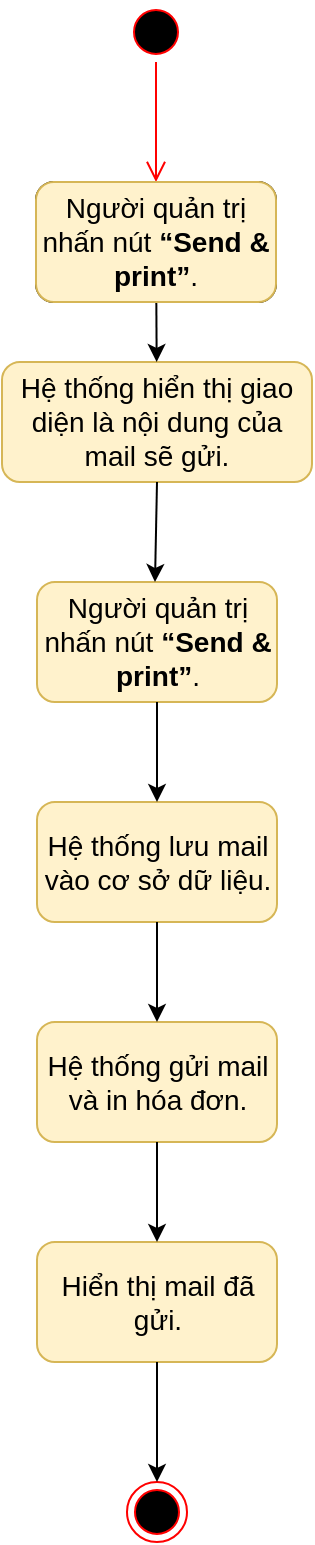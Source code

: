 <mxfile version="20.5.3" type="device"><diagram id="B4HwANMOPAXw8I0JZAsr" name="Page-1"><mxGraphModel dx="1635" dy="913" grid="1" gridSize="10" guides="1" tooltips="1" connect="1" arrows="1" fold="1" page="1" pageScale="1" pageWidth="850" pageHeight="1100" math="0" shadow="0"><root><mxCell id="0"/><mxCell id="1" parent="0"/><mxCell id="rixGgHd7AVjFjqTQ6oWV-1" value="" style="ellipse;html=1;shape=startState;fillColor=#000000;strokeColor=#ff0000;fontSize=14;" parent="1" vertex="1"><mxGeometry x="409" y="230" width="30" height="30" as="geometry"/></mxCell><mxCell id="rixGgHd7AVjFjqTQ6oWV-2" value="" style="edgeStyle=orthogonalEdgeStyle;html=1;verticalAlign=bottom;endArrow=open;endSize=8;strokeColor=#ff0000;rounded=0;fontSize=14;" parent="1" source="rixGgHd7AVjFjqTQ6oWV-1" edge="1"><mxGeometry relative="1" as="geometry"><mxPoint x="424" y="320" as="targetPoint"/></mxGeometry></mxCell><mxCell id="rixGgHd7AVjFjqTQ6oWV-3" value="&lt;b id=&quot;docs-internal-guid-80a012f3-7fff-2497-04d5-253ea927c7e8&quot; style=&quot;font-weight: normal; font-size: 14px;&quot;&gt;&lt;span style=&quot;font-size: 14px; font-family: Calibri, sans-serif; color: rgb(0, 0, 0); background-color: transparent; font-weight: 400; font-style: normal; font-variant: normal; text-decoration: none; vertical-align: baseline;&quot;&gt;Nhấn nút &lt;/span&gt;&lt;span style=&quot;font-size: 14px; font-family: Calibri, sans-serif; color: rgb(0, 0, 0); background-color: transparent; font-weight: 700; font-style: normal; font-variant: normal; text-decoration: none; vertical-align: baseline;&quot;&gt;“Send &amp;amp; print”&lt;/span&gt;&lt;span style=&quot;font-size: 14px; font-family: Calibri, sans-serif; color: rgb(0, 0, 0); background-color: transparent; font-weight: 400; font-style: normal; font-variant: normal; text-decoration: none; vertical-align: baseline;&quot;&gt;.&lt;/span&gt;&lt;/b&gt;" style="rounded=1;whiteSpace=wrap;html=1;fontSize=14;" parent="1" vertex="1"><mxGeometry x="364" y="320" width="120" height="60" as="geometry"/></mxCell><mxCell id="rixGgHd7AVjFjqTQ6oWV-4" value="&lt;span id=&quot;docs-internal-guid-194e286c-7fff-5b6e-fd9a-d2ca1af172c4&quot; style=&quot;font-size: 14px;&quot;&gt;&lt;p style=&quot;line-height: 1.2; margin-top: 0pt; margin-bottom: 0pt; font-size: 14px;&quot; dir=&quot;ltr&quot;&gt;&lt;span style=&quot;font-size: 14px; font-family: Calibri, sans-serif; background-color: transparent; font-variant-numeric: normal; font-variant-east-asian: normal; vertical-align: baseline;&quot;&gt;Hệ thống hiển thị giao diện là nội dung của mail sẽ gửi.&lt;/span&gt;&lt;/p&gt;&lt;/span&gt;" style="rounded=1;whiteSpace=wrap;html=1;fillColor=#fff2cc;strokeColor=#d6b656;fontSize=14;" parent="1" vertex="1"><mxGeometry x="347" y="410" width="155" height="60" as="geometry"/></mxCell><mxCell id="rixGgHd7AVjFjqTQ6oWV-5" value="&lt;span id=&quot;docs-internal-guid-e382c6a4-7fff-786b-9222-a47414083e00&quot; style=&quot;font-size: 14px;&quot;&gt;&lt;span style=&quot;font-size: 14px; font-family: Calibri, sans-serif; background-color: transparent; font-variant-numeric: normal; font-variant-east-asian: normal; vertical-align: baseline;&quot;&gt;Người quản trị nhấn nút &lt;/span&gt;&lt;span style=&quot;font-size: 14px; font-family: Calibri, sans-serif; background-color: transparent; font-weight: 700; font-variant-numeric: normal; font-variant-east-asian: normal; vertical-align: baseline;&quot;&gt;“Send &amp;amp; print”&lt;/span&gt;&lt;span style=&quot;font-size: 14px; font-family: Calibri, sans-serif; background-color: transparent; font-variant-numeric: normal; font-variant-east-asian: normal; vertical-align: baseline;&quot;&gt;.&lt;/span&gt;&lt;/span&gt;" style="rounded=1;whiteSpace=wrap;html=1;fillColor=#fff2cc;strokeColor=#d6b656;fontSize=14;" parent="1" vertex="1"><mxGeometry x="364.5" y="520" width="120" height="60" as="geometry"/></mxCell><mxCell id="rixGgHd7AVjFjqTQ6oWV-7" value="" style="ellipse;html=1;shape=endState;fillColor=#000000;strokeColor=#ff0000;fontSize=14;" parent="1" vertex="1"><mxGeometry x="409.5" y="970" width="30" height="30" as="geometry"/></mxCell><mxCell id="rixGgHd7AVjFjqTQ6oWV-8" value="" style="endArrow=classic;html=1;rounded=0;fontSize=14;" parent="1" source="rixGgHd7AVjFjqTQ6oWV-3" target="rixGgHd7AVjFjqTQ6oWV-4" edge="1"><mxGeometry width="50" height="50" relative="1" as="geometry"><mxPoint x="99" y="410" as="sourcePoint"/><mxPoint x="149" y="360" as="targetPoint"/></mxGeometry></mxCell><mxCell id="rixGgHd7AVjFjqTQ6oWV-13" value="&lt;b id=&quot;docs-internal-guid-80a012f3-7fff-2497-04d5-253ea927c7e8&quot; style=&quot;font-weight: normal; font-size: 14px;&quot;&gt;&lt;span style=&quot;font-size: 14px; font-family: Calibri, sans-serif; color: rgb(0, 0, 0); background-color: transparent; font-weight: 400; font-style: normal; font-variant: normal; text-decoration: none; vertical-align: baseline;&quot;&gt;Người quản trị nhấn nút &lt;/span&gt;&lt;span style=&quot;font-size: 14px; font-family: Calibri, sans-serif; color: rgb(0, 0, 0); background-color: transparent; font-weight: 700; font-style: normal; font-variant: normal; text-decoration: none; vertical-align: baseline;&quot;&gt;“Send &amp;amp; print”&lt;/span&gt;&lt;span style=&quot;font-size: 14px; font-family: Calibri, sans-serif; color: rgb(0, 0, 0); background-color: transparent; font-weight: 400; font-style: normal; font-variant: normal; text-decoration: none; vertical-align: baseline;&quot;&gt;.&lt;/span&gt;&lt;/b&gt;" style="rounded=1;whiteSpace=wrap;html=1;fillColor=#fff2cc;strokeColor=#d6b656;fontSize=14;" parent="1" vertex="1"><mxGeometry x="364" y="320" width="120" height="60" as="geometry"/></mxCell><mxCell id="v5uRd4PciWPqWfPhGzWx-5" value="&lt;span id=&quot;docs-internal-guid-04881a39-7fff-684d-115a-eeb07ab03907&quot; style=&quot;font-size: 14px;&quot;&gt;&lt;span style=&quot;font-size: 14px; font-family: Calibri, sans-serif; background-color: transparent; font-variant-numeric: normal; font-variant-east-asian: normal; vertical-align: baseline;&quot;&gt;Hệ thống lưu mail vào cơ sở dữ liệu.&lt;/span&gt;&lt;/span&gt;" style="rounded=1;whiteSpace=wrap;html=1;fontSize=14;fillColor=#fff2cc;strokeColor=#d6b656;" parent="1" vertex="1"><mxGeometry x="364.5" y="630" width="120" height="60" as="geometry"/></mxCell><mxCell id="v5uRd4PciWPqWfPhGzWx-6" value="" style="endArrow=classic;html=1;rounded=0;entryX=0.5;entryY=0;entryDx=0;entryDy=0;exitX=0.5;exitY=1;exitDx=0;exitDy=0;fontSize=14;" parent="1" source="rixGgHd7AVjFjqTQ6oWV-4" edge="1"><mxGeometry width="50" height="50" relative="1" as="geometry"><mxPoint x="419" y="560" as="sourcePoint"/><mxPoint x="423.5" y="520" as="targetPoint"/></mxGeometry></mxCell><mxCell id="v5uRd4PciWPqWfPhGzWx-7" value="&lt;span id=&quot;docs-internal-guid-ce0d4c97-7fff-1398-4624-fcc7cd17293f&quot; style=&quot;font-size: 14px;&quot;&gt;&lt;span style=&quot;font-size: 14px; font-family: Calibri, sans-serif; background-color: transparent; font-variant-numeric: normal; font-variant-east-asian: normal; vertical-align: baseline;&quot;&gt;Hệ thống gửi mail và in hóa đơn.&lt;/span&gt;&lt;/span&gt;" style="rounded=1;whiteSpace=wrap;html=1;fontSize=14;fillColor=#fff2cc;strokeColor=#d6b656;" parent="1" vertex="1"><mxGeometry x="364.5" y="740" width="120" height="60" as="geometry"/></mxCell><mxCell id="v5uRd4PciWPqWfPhGzWx-9" value="&lt;span id=&quot;docs-internal-guid-e36269f1-7fff-524c-f841-ce37687a629f&quot; style=&quot;font-size: 14px;&quot;&gt;&lt;span style=&quot;font-size: 14px; font-family: Calibri, sans-serif; background-color: transparent; font-variant-numeric: normal; font-variant-east-asian: normal; vertical-align: baseline;&quot;&gt;Hiển thị mail đã gửi.&lt;/span&gt;&lt;/span&gt;" style="rounded=1;whiteSpace=wrap;html=1;fontSize=14;fillColor=#fff2cc;strokeColor=#d6b656;" parent="1" vertex="1"><mxGeometry x="364.5" y="850" width="120" height="60" as="geometry"/></mxCell><mxCell id="v5uRd4PciWPqWfPhGzWx-10" value="" style="endArrow=classic;html=1;rounded=0;exitX=0.5;exitY=1;exitDx=0;exitDy=0;entryX=0.5;entryY=0;entryDx=0;entryDy=0;fontSize=14;" parent="1" source="rixGgHd7AVjFjqTQ6oWV-5" target="v5uRd4PciWPqWfPhGzWx-5" edge="1"><mxGeometry width="50" height="50" relative="1" as="geometry"><mxPoint x="480" y="640" as="sourcePoint"/><mxPoint x="530" y="590" as="targetPoint"/></mxGeometry></mxCell><mxCell id="v5uRd4PciWPqWfPhGzWx-11" value="" style="endArrow=classic;html=1;rounded=0;exitX=0.5;exitY=1;exitDx=0;exitDy=0;entryX=0.5;entryY=0;entryDx=0;entryDy=0;fontSize=14;" parent="1" source="v5uRd4PciWPqWfPhGzWx-5" target="v5uRd4PciWPqWfPhGzWx-7" edge="1"><mxGeometry width="50" height="50" relative="1" as="geometry"><mxPoint x="420" y="770" as="sourcePoint"/><mxPoint x="470" y="720" as="targetPoint"/></mxGeometry></mxCell><mxCell id="v5uRd4PciWPqWfPhGzWx-12" value="" style="endArrow=classic;html=1;rounded=0;exitX=0.5;exitY=1;exitDx=0;exitDy=0;entryX=0.5;entryY=0;entryDx=0;entryDy=0;fontSize=14;" parent="1" source="v5uRd4PciWPqWfPhGzWx-7" target="v5uRd4PciWPqWfPhGzWx-9" edge="1"><mxGeometry width="50" height="50" relative="1" as="geometry"><mxPoint x="510" y="910" as="sourcePoint"/><mxPoint x="560" y="860" as="targetPoint"/></mxGeometry></mxCell><mxCell id="v5uRd4PciWPqWfPhGzWx-17" value="" style="endArrow=classic;html=1;rounded=0;fontSize=14;exitX=0.5;exitY=1;exitDx=0;exitDy=0;" parent="1" source="v5uRd4PciWPqWfPhGzWx-9" target="rixGgHd7AVjFjqTQ6oWV-7" edge="1"><mxGeometry width="50" height="50" relative="1" as="geometry"><mxPoint x="500" y="970" as="sourcePoint"/><mxPoint x="550" y="920" as="targetPoint"/></mxGeometry></mxCell></root></mxGraphModel></diagram></mxfile>